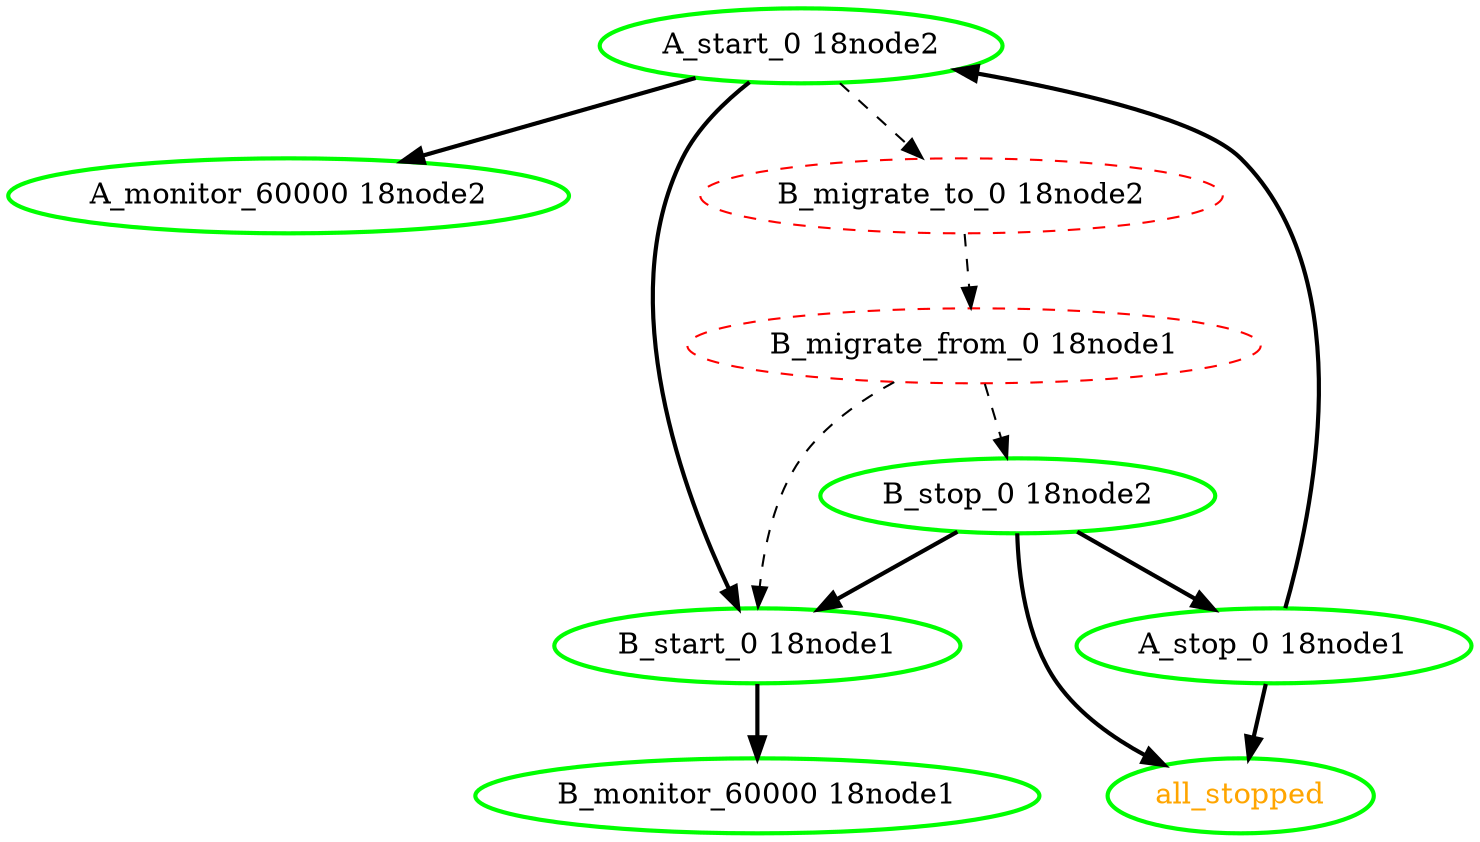  digraph "g" {
"A_monitor_60000 18node2" [ style=bold color="green" fontcolor="black"]
"A_start_0 18node2" -> "A_monitor_60000 18node2" [ style = bold]
"A_start_0 18node2" -> "B_migrate_to_0 18node2" [ style = dashed]
"A_start_0 18node2" -> "B_start_0 18node1" [ style = bold]
"A_start_0 18node2" [ style=bold color="green" fontcolor="black"]
"A_stop_0 18node1" -> "A_start_0 18node2" [ style = bold]
"A_stop_0 18node1" -> "all_stopped" [ style = bold]
"A_stop_0 18node1" [ style=bold color="green" fontcolor="black"]
"B_migrate_from_0 18node1" -> "B_start_0 18node1" [ style = dashed]
"B_migrate_from_0 18node1" -> "B_stop_0 18node2" [ style = dashed]
"B_migrate_from_0 18node1" [ style=dashed color="red" fontcolor="black"]
"B_migrate_to_0 18node2" -> "B_migrate_from_0 18node1" [ style = dashed]
"B_migrate_to_0 18node2" [ style=dashed color="red" fontcolor="black"]
"B_monitor_60000 18node1" [ style=bold color="green" fontcolor="black"]
"B_start_0 18node1" -> "B_monitor_60000 18node1" [ style = bold]
"B_start_0 18node1" [ style=bold color="green" fontcolor="black"]
"B_stop_0 18node2" -> "A_stop_0 18node1" [ style = bold]
"B_stop_0 18node2" -> "B_start_0 18node1" [ style = bold]
"B_stop_0 18node2" -> "all_stopped" [ style = bold]
"B_stop_0 18node2" [ style=bold color="green" fontcolor="black"]
"all_stopped" [ style=bold color="green" fontcolor="orange"]
}
